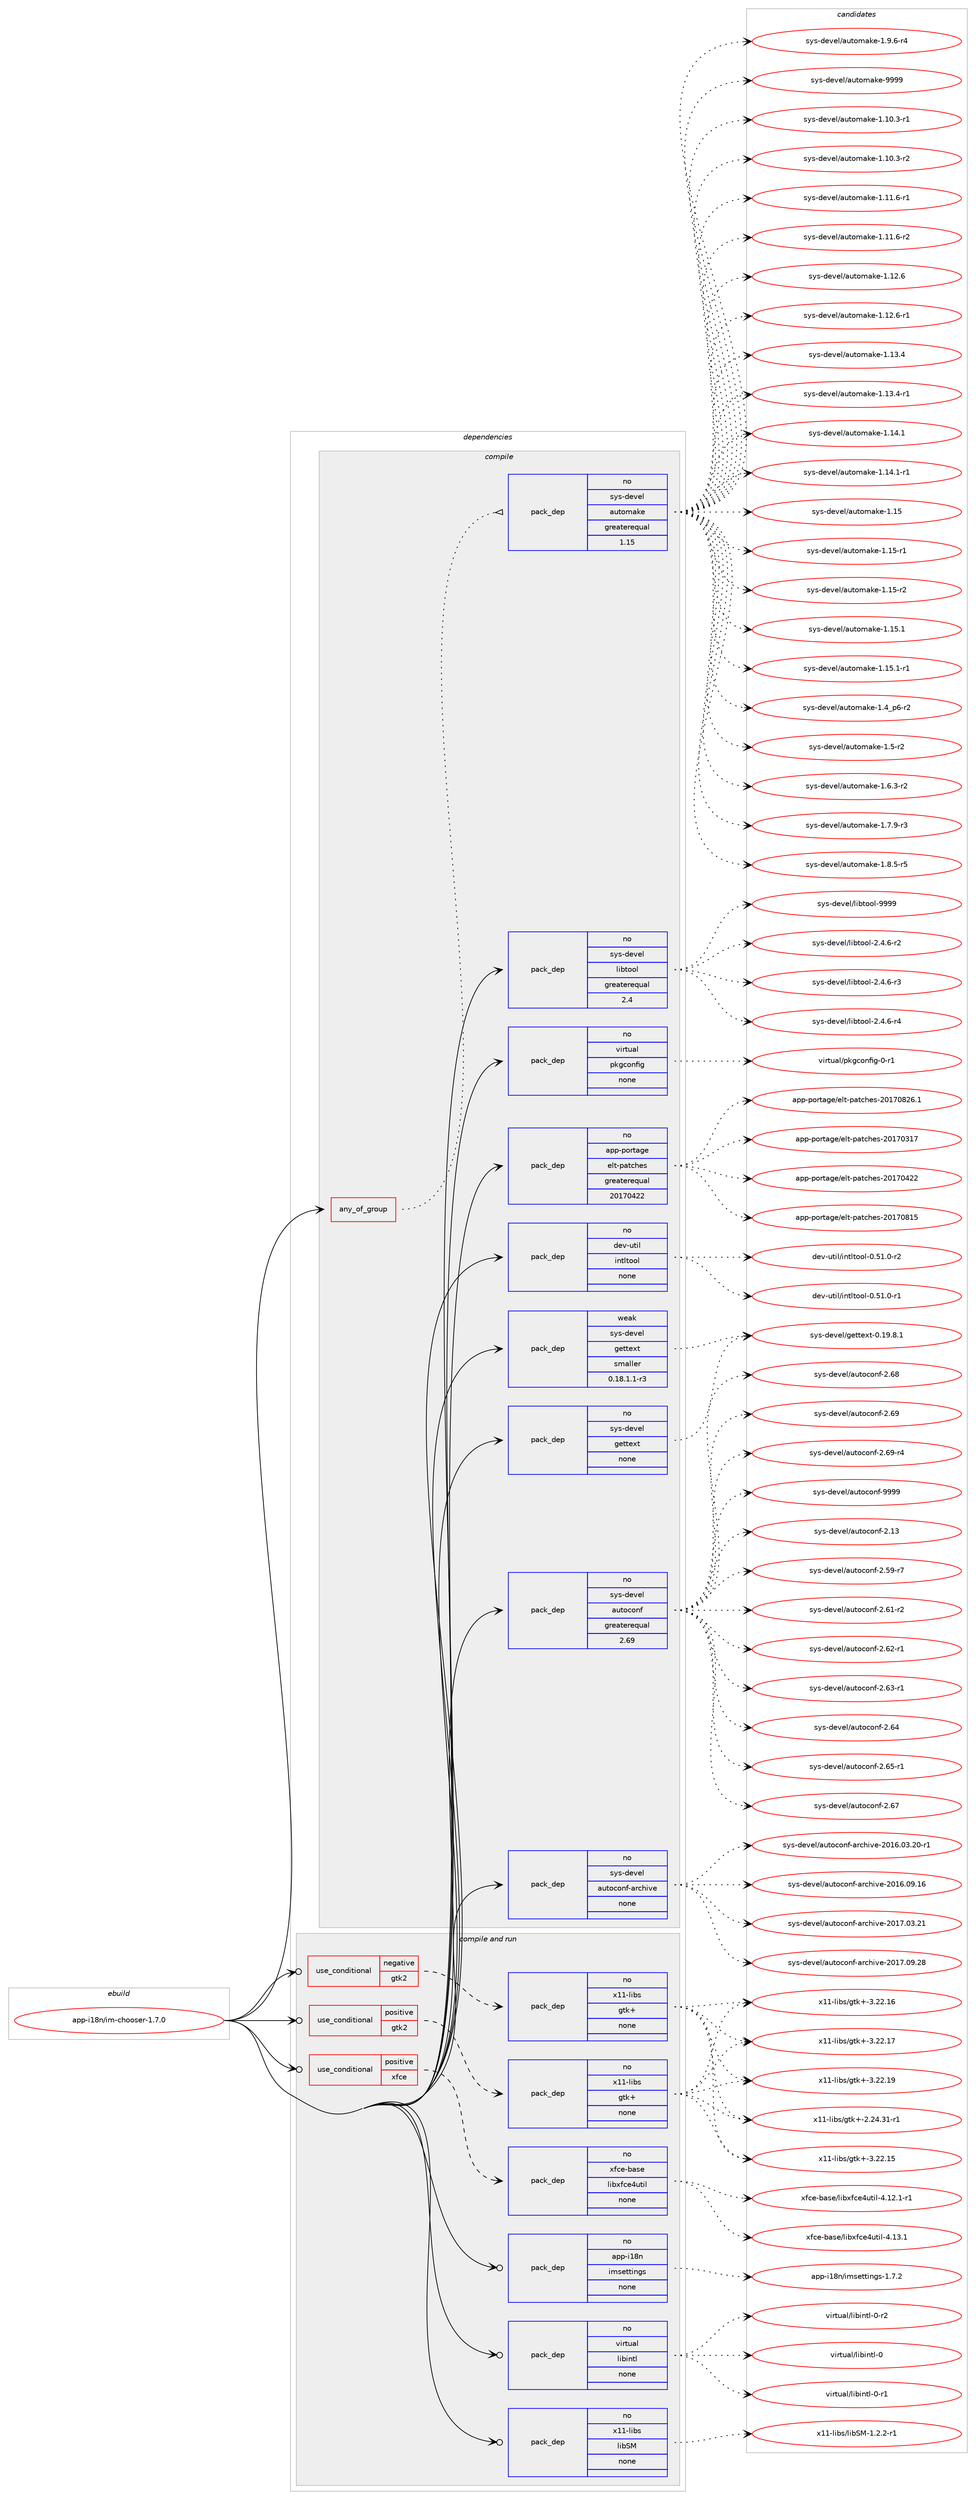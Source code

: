 digraph prolog {

# *************
# Graph options
# *************

newrank=true;
concentrate=true;
compound=true;
graph [rankdir=LR,fontname=Helvetica,fontsize=10,ranksep=1.5];#, ranksep=2.5, nodesep=0.2];
edge  [arrowhead=vee];
node  [fontname=Helvetica,fontsize=10];

# **********
# The ebuild
# **********

subgraph cluster_leftcol {
color=gray;
rank=same;
label=<<i>ebuild</i>>;
id [label="app-i18n/im-chooser-1.7.0", color=red, width=4, href="../app-i18n/im-chooser-1.7.0.svg"];
}

# ****************
# The dependencies
# ****************

subgraph cluster_midcol {
color=gray;
label=<<i>dependencies</i>>;
subgraph cluster_compile {
fillcolor="#eeeeee";
style=filled;
label=<<i>compile</i>>;
subgraph any645 {
dependency42834 [label=<<TABLE BORDER="0" CELLBORDER="1" CELLSPACING="0" CELLPADDING="4"><TR><TD CELLPADDING="10">any_of_group</TD></TR></TABLE>>, shape=none, color=red];subgraph pack30305 {
dependency42835 [label=<<TABLE BORDER="0" CELLBORDER="1" CELLSPACING="0" CELLPADDING="4" WIDTH="220"><TR><TD ROWSPAN="6" CELLPADDING="30">pack_dep</TD></TR><TR><TD WIDTH="110">no</TD></TR><TR><TD>sys-devel</TD></TR><TR><TD>automake</TD></TR><TR><TD>greaterequal</TD></TR><TR><TD>1.15</TD></TR></TABLE>>, shape=none, color=blue];
}
dependency42834:e -> dependency42835:w [weight=20,style="dotted",arrowhead="oinv"];
}
id:e -> dependency42834:w [weight=20,style="solid",arrowhead="vee"];
subgraph pack30306 {
dependency42836 [label=<<TABLE BORDER="0" CELLBORDER="1" CELLSPACING="0" CELLPADDING="4" WIDTH="220"><TR><TD ROWSPAN="6" CELLPADDING="30">pack_dep</TD></TR><TR><TD WIDTH="110">no</TD></TR><TR><TD>app-portage</TD></TR><TR><TD>elt-patches</TD></TR><TR><TD>greaterequal</TD></TR><TR><TD>20170422</TD></TR></TABLE>>, shape=none, color=blue];
}
id:e -> dependency42836:w [weight=20,style="solid",arrowhead="vee"];
subgraph pack30307 {
dependency42837 [label=<<TABLE BORDER="0" CELLBORDER="1" CELLSPACING="0" CELLPADDING="4" WIDTH="220"><TR><TD ROWSPAN="6" CELLPADDING="30">pack_dep</TD></TR><TR><TD WIDTH="110">no</TD></TR><TR><TD>dev-util</TD></TR><TR><TD>intltool</TD></TR><TR><TD>none</TD></TR><TR><TD></TD></TR></TABLE>>, shape=none, color=blue];
}
id:e -> dependency42837:w [weight=20,style="solid",arrowhead="vee"];
subgraph pack30308 {
dependency42838 [label=<<TABLE BORDER="0" CELLBORDER="1" CELLSPACING="0" CELLPADDING="4" WIDTH="220"><TR><TD ROWSPAN="6" CELLPADDING="30">pack_dep</TD></TR><TR><TD WIDTH="110">no</TD></TR><TR><TD>sys-devel</TD></TR><TR><TD>autoconf</TD></TR><TR><TD>greaterequal</TD></TR><TR><TD>2.69</TD></TR></TABLE>>, shape=none, color=blue];
}
id:e -> dependency42838:w [weight=20,style="solid",arrowhead="vee"];
subgraph pack30309 {
dependency42839 [label=<<TABLE BORDER="0" CELLBORDER="1" CELLSPACING="0" CELLPADDING="4" WIDTH="220"><TR><TD ROWSPAN="6" CELLPADDING="30">pack_dep</TD></TR><TR><TD WIDTH="110">no</TD></TR><TR><TD>sys-devel</TD></TR><TR><TD>autoconf-archive</TD></TR><TR><TD>none</TD></TR><TR><TD></TD></TR></TABLE>>, shape=none, color=blue];
}
id:e -> dependency42839:w [weight=20,style="solid",arrowhead="vee"];
subgraph pack30310 {
dependency42840 [label=<<TABLE BORDER="0" CELLBORDER="1" CELLSPACING="0" CELLPADDING="4" WIDTH="220"><TR><TD ROWSPAN="6" CELLPADDING="30">pack_dep</TD></TR><TR><TD WIDTH="110">no</TD></TR><TR><TD>sys-devel</TD></TR><TR><TD>gettext</TD></TR><TR><TD>none</TD></TR><TR><TD></TD></TR></TABLE>>, shape=none, color=blue];
}
id:e -> dependency42840:w [weight=20,style="solid",arrowhead="vee"];
subgraph pack30311 {
dependency42841 [label=<<TABLE BORDER="0" CELLBORDER="1" CELLSPACING="0" CELLPADDING="4" WIDTH="220"><TR><TD ROWSPAN="6" CELLPADDING="30">pack_dep</TD></TR><TR><TD WIDTH="110">no</TD></TR><TR><TD>sys-devel</TD></TR><TR><TD>libtool</TD></TR><TR><TD>greaterequal</TD></TR><TR><TD>2.4</TD></TR></TABLE>>, shape=none, color=blue];
}
id:e -> dependency42841:w [weight=20,style="solid",arrowhead="vee"];
subgraph pack30312 {
dependency42842 [label=<<TABLE BORDER="0" CELLBORDER="1" CELLSPACING="0" CELLPADDING="4" WIDTH="220"><TR><TD ROWSPAN="6" CELLPADDING="30">pack_dep</TD></TR><TR><TD WIDTH="110">no</TD></TR><TR><TD>virtual</TD></TR><TR><TD>pkgconfig</TD></TR><TR><TD>none</TD></TR><TR><TD></TD></TR></TABLE>>, shape=none, color=blue];
}
id:e -> dependency42842:w [weight=20,style="solid",arrowhead="vee"];
subgraph pack30313 {
dependency42843 [label=<<TABLE BORDER="0" CELLBORDER="1" CELLSPACING="0" CELLPADDING="4" WIDTH="220"><TR><TD ROWSPAN="6" CELLPADDING="30">pack_dep</TD></TR><TR><TD WIDTH="110">weak</TD></TR><TR><TD>sys-devel</TD></TR><TR><TD>gettext</TD></TR><TR><TD>smaller</TD></TR><TR><TD>0.18.1.1-r3</TD></TR></TABLE>>, shape=none, color=blue];
}
id:e -> dependency42843:w [weight=20,style="solid",arrowhead="vee"];
}
subgraph cluster_compileandrun {
fillcolor="#eeeeee";
style=filled;
label=<<i>compile and run</i>>;
subgraph cond11864 {
dependency42844 [label=<<TABLE BORDER="0" CELLBORDER="1" CELLSPACING="0" CELLPADDING="4"><TR><TD ROWSPAN="3" CELLPADDING="10">use_conditional</TD></TR><TR><TD>negative</TD></TR><TR><TD>gtk2</TD></TR></TABLE>>, shape=none, color=red];
subgraph pack30314 {
dependency42845 [label=<<TABLE BORDER="0" CELLBORDER="1" CELLSPACING="0" CELLPADDING="4" WIDTH="220"><TR><TD ROWSPAN="6" CELLPADDING="30">pack_dep</TD></TR><TR><TD WIDTH="110">no</TD></TR><TR><TD>x11-libs</TD></TR><TR><TD>gtk+</TD></TR><TR><TD>none</TD></TR><TR><TD></TD></TR></TABLE>>, shape=none, color=blue];
}
dependency42844:e -> dependency42845:w [weight=20,style="dashed",arrowhead="vee"];
}
id:e -> dependency42844:w [weight=20,style="solid",arrowhead="odotvee"];
subgraph cond11865 {
dependency42846 [label=<<TABLE BORDER="0" CELLBORDER="1" CELLSPACING="0" CELLPADDING="4"><TR><TD ROWSPAN="3" CELLPADDING="10">use_conditional</TD></TR><TR><TD>positive</TD></TR><TR><TD>gtk2</TD></TR></TABLE>>, shape=none, color=red];
subgraph pack30315 {
dependency42847 [label=<<TABLE BORDER="0" CELLBORDER="1" CELLSPACING="0" CELLPADDING="4" WIDTH="220"><TR><TD ROWSPAN="6" CELLPADDING="30">pack_dep</TD></TR><TR><TD WIDTH="110">no</TD></TR><TR><TD>x11-libs</TD></TR><TR><TD>gtk+</TD></TR><TR><TD>none</TD></TR><TR><TD></TD></TR></TABLE>>, shape=none, color=blue];
}
dependency42846:e -> dependency42847:w [weight=20,style="dashed",arrowhead="vee"];
}
id:e -> dependency42846:w [weight=20,style="solid",arrowhead="odotvee"];
subgraph cond11866 {
dependency42848 [label=<<TABLE BORDER="0" CELLBORDER="1" CELLSPACING="0" CELLPADDING="4"><TR><TD ROWSPAN="3" CELLPADDING="10">use_conditional</TD></TR><TR><TD>positive</TD></TR><TR><TD>xfce</TD></TR></TABLE>>, shape=none, color=red];
subgraph pack30316 {
dependency42849 [label=<<TABLE BORDER="0" CELLBORDER="1" CELLSPACING="0" CELLPADDING="4" WIDTH="220"><TR><TD ROWSPAN="6" CELLPADDING="30">pack_dep</TD></TR><TR><TD WIDTH="110">no</TD></TR><TR><TD>xfce-base</TD></TR><TR><TD>libxfce4util</TD></TR><TR><TD>none</TD></TR><TR><TD></TD></TR></TABLE>>, shape=none, color=blue];
}
dependency42848:e -> dependency42849:w [weight=20,style="dashed",arrowhead="vee"];
}
id:e -> dependency42848:w [weight=20,style="solid",arrowhead="odotvee"];
subgraph pack30317 {
dependency42850 [label=<<TABLE BORDER="0" CELLBORDER="1" CELLSPACING="0" CELLPADDING="4" WIDTH="220"><TR><TD ROWSPAN="6" CELLPADDING="30">pack_dep</TD></TR><TR><TD WIDTH="110">no</TD></TR><TR><TD>app-i18n</TD></TR><TR><TD>imsettings</TD></TR><TR><TD>none</TD></TR><TR><TD></TD></TR></TABLE>>, shape=none, color=blue];
}
id:e -> dependency42850:w [weight=20,style="solid",arrowhead="odotvee"];
subgraph pack30318 {
dependency42851 [label=<<TABLE BORDER="0" CELLBORDER="1" CELLSPACING="0" CELLPADDING="4" WIDTH="220"><TR><TD ROWSPAN="6" CELLPADDING="30">pack_dep</TD></TR><TR><TD WIDTH="110">no</TD></TR><TR><TD>virtual</TD></TR><TR><TD>libintl</TD></TR><TR><TD>none</TD></TR><TR><TD></TD></TR></TABLE>>, shape=none, color=blue];
}
id:e -> dependency42851:w [weight=20,style="solid",arrowhead="odotvee"];
subgraph pack30319 {
dependency42852 [label=<<TABLE BORDER="0" CELLBORDER="1" CELLSPACING="0" CELLPADDING="4" WIDTH="220"><TR><TD ROWSPAN="6" CELLPADDING="30">pack_dep</TD></TR><TR><TD WIDTH="110">no</TD></TR><TR><TD>x11-libs</TD></TR><TR><TD>libSM</TD></TR><TR><TD>none</TD></TR><TR><TD></TD></TR></TABLE>>, shape=none, color=blue];
}
id:e -> dependency42852:w [weight=20,style="solid",arrowhead="odotvee"];
}
subgraph cluster_run {
fillcolor="#eeeeee";
style=filled;
label=<<i>run</i>>;
}
}

# **************
# The candidates
# **************

subgraph cluster_choices {
rank=same;
color=gray;
label=<<i>candidates</i>>;

subgraph choice30305 {
color=black;
nodesep=1;
choice11512111545100101118101108479711711611110997107101454946494846514511449 [label="sys-devel/automake-1.10.3-r1", color=red, width=4,href="../sys-devel/automake-1.10.3-r1.svg"];
choice11512111545100101118101108479711711611110997107101454946494846514511450 [label="sys-devel/automake-1.10.3-r2", color=red, width=4,href="../sys-devel/automake-1.10.3-r2.svg"];
choice11512111545100101118101108479711711611110997107101454946494946544511449 [label="sys-devel/automake-1.11.6-r1", color=red, width=4,href="../sys-devel/automake-1.11.6-r1.svg"];
choice11512111545100101118101108479711711611110997107101454946494946544511450 [label="sys-devel/automake-1.11.6-r2", color=red, width=4,href="../sys-devel/automake-1.11.6-r2.svg"];
choice1151211154510010111810110847971171161111099710710145494649504654 [label="sys-devel/automake-1.12.6", color=red, width=4,href="../sys-devel/automake-1.12.6.svg"];
choice11512111545100101118101108479711711611110997107101454946495046544511449 [label="sys-devel/automake-1.12.6-r1", color=red, width=4,href="../sys-devel/automake-1.12.6-r1.svg"];
choice1151211154510010111810110847971171161111099710710145494649514652 [label="sys-devel/automake-1.13.4", color=red, width=4,href="../sys-devel/automake-1.13.4.svg"];
choice11512111545100101118101108479711711611110997107101454946495146524511449 [label="sys-devel/automake-1.13.4-r1", color=red, width=4,href="../sys-devel/automake-1.13.4-r1.svg"];
choice1151211154510010111810110847971171161111099710710145494649524649 [label="sys-devel/automake-1.14.1", color=red, width=4,href="../sys-devel/automake-1.14.1.svg"];
choice11512111545100101118101108479711711611110997107101454946495246494511449 [label="sys-devel/automake-1.14.1-r1", color=red, width=4,href="../sys-devel/automake-1.14.1-r1.svg"];
choice115121115451001011181011084797117116111109971071014549464953 [label="sys-devel/automake-1.15", color=red, width=4,href="../sys-devel/automake-1.15.svg"];
choice1151211154510010111810110847971171161111099710710145494649534511449 [label="sys-devel/automake-1.15-r1", color=red, width=4,href="../sys-devel/automake-1.15-r1.svg"];
choice1151211154510010111810110847971171161111099710710145494649534511450 [label="sys-devel/automake-1.15-r2", color=red, width=4,href="../sys-devel/automake-1.15-r2.svg"];
choice1151211154510010111810110847971171161111099710710145494649534649 [label="sys-devel/automake-1.15.1", color=red, width=4,href="../sys-devel/automake-1.15.1.svg"];
choice11512111545100101118101108479711711611110997107101454946495346494511449 [label="sys-devel/automake-1.15.1-r1", color=red, width=4,href="../sys-devel/automake-1.15.1-r1.svg"];
choice115121115451001011181011084797117116111109971071014549465295112544511450 [label="sys-devel/automake-1.4_p6-r2", color=red, width=4,href="../sys-devel/automake-1.4_p6-r2.svg"];
choice11512111545100101118101108479711711611110997107101454946534511450 [label="sys-devel/automake-1.5-r2", color=red, width=4,href="../sys-devel/automake-1.5-r2.svg"];
choice115121115451001011181011084797117116111109971071014549465446514511450 [label="sys-devel/automake-1.6.3-r2", color=red, width=4,href="../sys-devel/automake-1.6.3-r2.svg"];
choice115121115451001011181011084797117116111109971071014549465546574511451 [label="sys-devel/automake-1.7.9-r3", color=red, width=4,href="../sys-devel/automake-1.7.9-r3.svg"];
choice115121115451001011181011084797117116111109971071014549465646534511453 [label="sys-devel/automake-1.8.5-r5", color=red, width=4,href="../sys-devel/automake-1.8.5-r5.svg"];
choice115121115451001011181011084797117116111109971071014549465746544511452 [label="sys-devel/automake-1.9.6-r4", color=red, width=4,href="../sys-devel/automake-1.9.6-r4.svg"];
choice115121115451001011181011084797117116111109971071014557575757 [label="sys-devel/automake-9999", color=red, width=4,href="../sys-devel/automake-9999.svg"];
dependency42835:e -> choice11512111545100101118101108479711711611110997107101454946494846514511449:w [style=dotted,weight="100"];
dependency42835:e -> choice11512111545100101118101108479711711611110997107101454946494846514511450:w [style=dotted,weight="100"];
dependency42835:e -> choice11512111545100101118101108479711711611110997107101454946494946544511449:w [style=dotted,weight="100"];
dependency42835:e -> choice11512111545100101118101108479711711611110997107101454946494946544511450:w [style=dotted,weight="100"];
dependency42835:e -> choice1151211154510010111810110847971171161111099710710145494649504654:w [style=dotted,weight="100"];
dependency42835:e -> choice11512111545100101118101108479711711611110997107101454946495046544511449:w [style=dotted,weight="100"];
dependency42835:e -> choice1151211154510010111810110847971171161111099710710145494649514652:w [style=dotted,weight="100"];
dependency42835:e -> choice11512111545100101118101108479711711611110997107101454946495146524511449:w [style=dotted,weight="100"];
dependency42835:e -> choice1151211154510010111810110847971171161111099710710145494649524649:w [style=dotted,weight="100"];
dependency42835:e -> choice11512111545100101118101108479711711611110997107101454946495246494511449:w [style=dotted,weight="100"];
dependency42835:e -> choice115121115451001011181011084797117116111109971071014549464953:w [style=dotted,weight="100"];
dependency42835:e -> choice1151211154510010111810110847971171161111099710710145494649534511449:w [style=dotted,weight="100"];
dependency42835:e -> choice1151211154510010111810110847971171161111099710710145494649534511450:w [style=dotted,weight="100"];
dependency42835:e -> choice1151211154510010111810110847971171161111099710710145494649534649:w [style=dotted,weight="100"];
dependency42835:e -> choice11512111545100101118101108479711711611110997107101454946495346494511449:w [style=dotted,weight="100"];
dependency42835:e -> choice115121115451001011181011084797117116111109971071014549465295112544511450:w [style=dotted,weight="100"];
dependency42835:e -> choice11512111545100101118101108479711711611110997107101454946534511450:w [style=dotted,weight="100"];
dependency42835:e -> choice115121115451001011181011084797117116111109971071014549465446514511450:w [style=dotted,weight="100"];
dependency42835:e -> choice115121115451001011181011084797117116111109971071014549465546574511451:w [style=dotted,weight="100"];
dependency42835:e -> choice115121115451001011181011084797117116111109971071014549465646534511453:w [style=dotted,weight="100"];
dependency42835:e -> choice115121115451001011181011084797117116111109971071014549465746544511452:w [style=dotted,weight="100"];
dependency42835:e -> choice115121115451001011181011084797117116111109971071014557575757:w [style=dotted,weight="100"];
}
subgraph choice30306 {
color=black;
nodesep=1;
choice97112112451121111141169710310147101108116451129711699104101115455048495548514955 [label="app-portage/elt-patches-20170317", color=red, width=4,href="../app-portage/elt-patches-20170317.svg"];
choice97112112451121111141169710310147101108116451129711699104101115455048495548525050 [label="app-portage/elt-patches-20170422", color=red, width=4,href="../app-portage/elt-patches-20170422.svg"];
choice97112112451121111141169710310147101108116451129711699104101115455048495548564953 [label="app-portage/elt-patches-20170815", color=red, width=4,href="../app-portage/elt-patches-20170815.svg"];
choice971121124511211111411697103101471011081164511297116991041011154550484955485650544649 [label="app-portage/elt-patches-20170826.1", color=red, width=4,href="../app-portage/elt-patches-20170826.1.svg"];
dependency42836:e -> choice97112112451121111141169710310147101108116451129711699104101115455048495548514955:w [style=dotted,weight="100"];
dependency42836:e -> choice97112112451121111141169710310147101108116451129711699104101115455048495548525050:w [style=dotted,weight="100"];
dependency42836:e -> choice97112112451121111141169710310147101108116451129711699104101115455048495548564953:w [style=dotted,weight="100"];
dependency42836:e -> choice971121124511211111411697103101471011081164511297116991041011154550484955485650544649:w [style=dotted,weight="100"];
}
subgraph choice30307 {
color=black;
nodesep=1;
choice1001011184511711610510847105110116108116111111108454846534946484511449 [label="dev-util/intltool-0.51.0-r1", color=red, width=4,href="../dev-util/intltool-0.51.0-r1.svg"];
choice1001011184511711610510847105110116108116111111108454846534946484511450 [label="dev-util/intltool-0.51.0-r2", color=red, width=4,href="../dev-util/intltool-0.51.0-r2.svg"];
dependency42837:e -> choice1001011184511711610510847105110116108116111111108454846534946484511449:w [style=dotted,weight="100"];
dependency42837:e -> choice1001011184511711610510847105110116108116111111108454846534946484511450:w [style=dotted,weight="100"];
}
subgraph choice30308 {
color=black;
nodesep=1;
choice115121115451001011181011084797117116111991111101024550464951 [label="sys-devel/autoconf-2.13", color=red, width=4,href="../sys-devel/autoconf-2.13.svg"];
choice1151211154510010111810110847971171161119911111010245504653574511455 [label="sys-devel/autoconf-2.59-r7", color=red, width=4,href="../sys-devel/autoconf-2.59-r7.svg"];
choice1151211154510010111810110847971171161119911111010245504654494511450 [label="sys-devel/autoconf-2.61-r2", color=red, width=4,href="../sys-devel/autoconf-2.61-r2.svg"];
choice1151211154510010111810110847971171161119911111010245504654504511449 [label="sys-devel/autoconf-2.62-r1", color=red, width=4,href="../sys-devel/autoconf-2.62-r1.svg"];
choice1151211154510010111810110847971171161119911111010245504654514511449 [label="sys-devel/autoconf-2.63-r1", color=red, width=4,href="../sys-devel/autoconf-2.63-r1.svg"];
choice115121115451001011181011084797117116111991111101024550465452 [label="sys-devel/autoconf-2.64", color=red, width=4,href="../sys-devel/autoconf-2.64.svg"];
choice1151211154510010111810110847971171161119911111010245504654534511449 [label="sys-devel/autoconf-2.65-r1", color=red, width=4,href="../sys-devel/autoconf-2.65-r1.svg"];
choice115121115451001011181011084797117116111991111101024550465455 [label="sys-devel/autoconf-2.67", color=red, width=4,href="../sys-devel/autoconf-2.67.svg"];
choice115121115451001011181011084797117116111991111101024550465456 [label="sys-devel/autoconf-2.68", color=red, width=4,href="../sys-devel/autoconf-2.68.svg"];
choice115121115451001011181011084797117116111991111101024550465457 [label="sys-devel/autoconf-2.69", color=red, width=4,href="../sys-devel/autoconf-2.69.svg"];
choice1151211154510010111810110847971171161119911111010245504654574511452 [label="sys-devel/autoconf-2.69-r4", color=red, width=4,href="../sys-devel/autoconf-2.69-r4.svg"];
choice115121115451001011181011084797117116111991111101024557575757 [label="sys-devel/autoconf-9999", color=red, width=4,href="../sys-devel/autoconf-9999.svg"];
dependency42838:e -> choice115121115451001011181011084797117116111991111101024550464951:w [style=dotted,weight="100"];
dependency42838:e -> choice1151211154510010111810110847971171161119911111010245504653574511455:w [style=dotted,weight="100"];
dependency42838:e -> choice1151211154510010111810110847971171161119911111010245504654494511450:w [style=dotted,weight="100"];
dependency42838:e -> choice1151211154510010111810110847971171161119911111010245504654504511449:w [style=dotted,weight="100"];
dependency42838:e -> choice1151211154510010111810110847971171161119911111010245504654514511449:w [style=dotted,weight="100"];
dependency42838:e -> choice115121115451001011181011084797117116111991111101024550465452:w [style=dotted,weight="100"];
dependency42838:e -> choice1151211154510010111810110847971171161119911111010245504654534511449:w [style=dotted,weight="100"];
dependency42838:e -> choice115121115451001011181011084797117116111991111101024550465455:w [style=dotted,weight="100"];
dependency42838:e -> choice115121115451001011181011084797117116111991111101024550465456:w [style=dotted,weight="100"];
dependency42838:e -> choice115121115451001011181011084797117116111991111101024550465457:w [style=dotted,weight="100"];
dependency42838:e -> choice1151211154510010111810110847971171161119911111010245504654574511452:w [style=dotted,weight="100"];
dependency42838:e -> choice115121115451001011181011084797117116111991111101024557575757:w [style=dotted,weight="100"];
}
subgraph choice30309 {
color=black;
nodesep=1;
choice1151211154510010111810110847971171161119911111010245971149910410511810145504849544648514650484511449 [label="sys-devel/autoconf-archive-2016.03.20-r1", color=red, width=4,href="../sys-devel/autoconf-archive-2016.03.20-r1.svg"];
choice115121115451001011181011084797117116111991111101024597114991041051181014550484954464857464954 [label="sys-devel/autoconf-archive-2016.09.16", color=red, width=4,href="../sys-devel/autoconf-archive-2016.09.16.svg"];
choice115121115451001011181011084797117116111991111101024597114991041051181014550484955464851465049 [label="sys-devel/autoconf-archive-2017.03.21", color=red, width=4,href="../sys-devel/autoconf-archive-2017.03.21.svg"];
choice115121115451001011181011084797117116111991111101024597114991041051181014550484955464857465056 [label="sys-devel/autoconf-archive-2017.09.28", color=red, width=4,href="../sys-devel/autoconf-archive-2017.09.28.svg"];
dependency42839:e -> choice1151211154510010111810110847971171161119911111010245971149910410511810145504849544648514650484511449:w [style=dotted,weight="100"];
dependency42839:e -> choice115121115451001011181011084797117116111991111101024597114991041051181014550484954464857464954:w [style=dotted,weight="100"];
dependency42839:e -> choice115121115451001011181011084797117116111991111101024597114991041051181014550484955464851465049:w [style=dotted,weight="100"];
dependency42839:e -> choice115121115451001011181011084797117116111991111101024597114991041051181014550484955464857465056:w [style=dotted,weight="100"];
}
subgraph choice30310 {
color=black;
nodesep=1;
choice1151211154510010111810110847103101116116101120116454846495746564649 [label="sys-devel/gettext-0.19.8.1", color=red, width=4,href="../sys-devel/gettext-0.19.8.1.svg"];
dependency42840:e -> choice1151211154510010111810110847103101116116101120116454846495746564649:w [style=dotted,weight="100"];
}
subgraph choice30311 {
color=black;
nodesep=1;
choice1151211154510010111810110847108105981161111111084550465246544511450 [label="sys-devel/libtool-2.4.6-r2", color=red, width=4,href="../sys-devel/libtool-2.4.6-r2.svg"];
choice1151211154510010111810110847108105981161111111084550465246544511451 [label="sys-devel/libtool-2.4.6-r3", color=red, width=4,href="../sys-devel/libtool-2.4.6-r3.svg"];
choice1151211154510010111810110847108105981161111111084550465246544511452 [label="sys-devel/libtool-2.4.6-r4", color=red, width=4,href="../sys-devel/libtool-2.4.6-r4.svg"];
choice1151211154510010111810110847108105981161111111084557575757 [label="sys-devel/libtool-9999", color=red, width=4,href="../sys-devel/libtool-9999.svg"];
dependency42841:e -> choice1151211154510010111810110847108105981161111111084550465246544511450:w [style=dotted,weight="100"];
dependency42841:e -> choice1151211154510010111810110847108105981161111111084550465246544511451:w [style=dotted,weight="100"];
dependency42841:e -> choice1151211154510010111810110847108105981161111111084550465246544511452:w [style=dotted,weight="100"];
dependency42841:e -> choice1151211154510010111810110847108105981161111111084557575757:w [style=dotted,weight="100"];
}
subgraph choice30312 {
color=black;
nodesep=1;
choice11810511411611797108471121071039911111010210510345484511449 [label="virtual/pkgconfig-0-r1", color=red, width=4,href="../virtual/pkgconfig-0-r1.svg"];
dependency42842:e -> choice11810511411611797108471121071039911111010210510345484511449:w [style=dotted,weight="100"];
}
subgraph choice30313 {
color=black;
nodesep=1;
choice1151211154510010111810110847103101116116101120116454846495746564649 [label="sys-devel/gettext-0.19.8.1", color=red, width=4,href="../sys-devel/gettext-0.19.8.1.svg"];
dependency42843:e -> choice1151211154510010111810110847103101116116101120116454846495746564649:w [style=dotted,weight="100"];
}
subgraph choice30314 {
color=black;
nodesep=1;
choice12049494510810598115471031161074345504650524651494511449 [label="x11-libs/gtk+-2.24.31-r1", color=red, width=4,href="../x11-libs/gtk+-2.24.31-r1.svg"];
choice1204949451081059811547103116107434551465050464953 [label="x11-libs/gtk+-3.22.15", color=red, width=4,href="../x11-libs/gtk+-3.22.15.svg"];
choice1204949451081059811547103116107434551465050464954 [label="x11-libs/gtk+-3.22.16", color=red, width=4,href="../x11-libs/gtk+-3.22.16.svg"];
choice1204949451081059811547103116107434551465050464955 [label="x11-libs/gtk+-3.22.17", color=red, width=4,href="../x11-libs/gtk+-3.22.17.svg"];
choice1204949451081059811547103116107434551465050464957 [label="x11-libs/gtk+-3.22.19", color=red, width=4,href="../x11-libs/gtk+-3.22.19.svg"];
dependency42845:e -> choice12049494510810598115471031161074345504650524651494511449:w [style=dotted,weight="100"];
dependency42845:e -> choice1204949451081059811547103116107434551465050464953:w [style=dotted,weight="100"];
dependency42845:e -> choice1204949451081059811547103116107434551465050464954:w [style=dotted,weight="100"];
dependency42845:e -> choice1204949451081059811547103116107434551465050464955:w [style=dotted,weight="100"];
dependency42845:e -> choice1204949451081059811547103116107434551465050464957:w [style=dotted,weight="100"];
}
subgraph choice30315 {
color=black;
nodesep=1;
choice12049494510810598115471031161074345504650524651494511449 [label="x11-libs/gtk+-2.24.31-r1", color=red, width=4,href="../x11-libs/gtk+-2.24.31-r1.svg"];
choice1204949451081059811547103116107434551465050464953 [label="x11-libs/gtk+-3.22.15", color=red, width=4,href="../x11-libs/gtk+-3.22.15.svg"];
choice1204949451081059811547103116107434551465050464954 [label="x11-libs/gtk+-3.22.16", color=red, width=4,href="../x11-libs/gtk+-3.22.16.svg"];
choice1204949451081059811547103116107434551465050464955 [label="x11-libs/gtk+-3.22.17", color=red, width=4,href="../x11-libs/gtk+-3.22.17.svg"];
choice1204949451081059811547103116107434551465050464957 [label="x11-libs/gtk+-3.22.19", color=red, width=4,href="../x11-libs/gtk+-3.22.19.svg"];
dependency42847:e -> choice12049494510810598115471031161074345504650524651494511449:w [style=dotted,weight="100"];
dependency42847:e -> choice1204949451081059811547103116107434551465050464953:w [style=dotted,weight="100"];
dependency42847:e -> choice1204949451081059811547103116107434551465050464954:w [style=dotted,weight="100"];
dependency42847:e -> choice1204949451081059811547103116107434551465050464955:w [style=dotted,weight="100"];
dependency42847:e -> choice1204949451081059811547103116107434551465050464957:w [style=dotted,weight="100"];
}
subgraph choice30316 {
color=black;
nodesep=1;
choice1201029910145989711510147108105981201029910152117116105108455246495046494511449 [label="xfce-base/libxfce4util-4.12.1-r1", color=red, width=4,href="../xfce-base/libxfce4util-4.12.1-r1.svg"];
choice120102991014598971151014710810598120102991015211711610510845524649514649 [label="xfce-base/libxfce4util-4.13.1", color=red, width=4,href="../xfce-base/libxfce4util-4.13.1.svg"];
dependency42849:e -> choice1201029910145989711510147108105981201029910152117116105108455246495046494511449:w [style=dotted,weight="100"];
dependency42849:e -> choice120102991014598971151014710810598120102991015211711610510845524649514649:w [style=dotted,weight="100"];
}
subgraph choice30317 {
color=black;
nodesep=1;
choice9711211245105495611047105109115101116116105110103115454946554650 [label="app-i18n/imsettings-1.7.2", color=red, width=4,href="../app-i18n/imsettings-1.7.2.svg"];
dependency42850:e -> choice9711211245105495611047105109115101116116105110103115454946554650:w [style=dotted,weight="100"];
}
subgraph choice30318 {
color=black;
nodesep=1;
choice1181051141161179710847108105981051101161084548 [label="virtual/libintl-0", color=red, width=4,href="../virtual/libintl-0.svg"];
choice11810511411611797108471081059810511011610845484511449 [label="virtual/libintl-0-r1", color=red, width=4,href="../virtual/libintl-0-r1.svg"];
choice11810511411611797108471081059810511011610845484511450 [label="virtual/libintl-0-r2", color=red, width=4,href="../virtual/libintl-0-r2.svg"];
dependency42851:e -> choice1181051141161179710847108105981051101161084548:w [style=dotted,weight="100"];
dependency42851:e -> choice11810511411611797108471081059810511011610845484511449:w [style=dotted,weight="100"];
dependency42851:e -> choice11810511411611797108471081059810511011610845484511450:w [style=dotted,weight="100"];
}
subgraph choice30319 {
color=black;
nodesep=1;
choice12049494510810598115471081059883774549465046504511449 [label="x11-libs/libSM-1.2.2-r1", color=red, width=4,href="../x11-libs/libSM-1.2.2-r1.svg"];
dependency42852:e -> choice12049494510810598115471081059883774549465046504511449:w [style=dotted,weight="100"];
}
}

}
